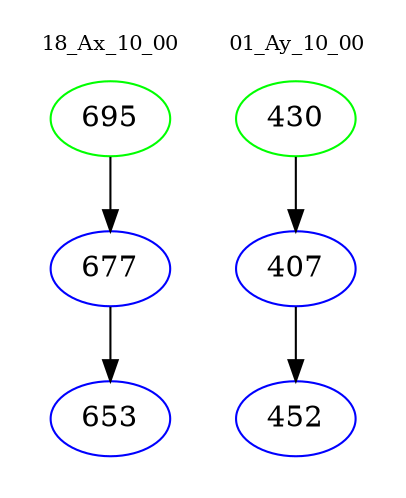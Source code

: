 digraph{
subgraph cluster_0 {
color = white
label = "18_Ax_10_00";
fontsize=10;
T0_695 [label="695", color="green"]
T0_695 -> T0_677 [color="black"]
T0_677 [label="677", color="blue"]
T0_677 -> T0_653 [color="black"]
T0_653 [label="653", color="blue"]
}
subgraph cluster_1 {
color = white
label = "01_Ay_10_00";
fontsize=10;
T1_430 [label="430", color="green"]
T1_430 -> T1_407 [color="black"]
T1_407 [label="407", color="blue"]
T1_407 -> T1_452 [color="black"]
T1_452 [label="452", color="blue"]
}
}
